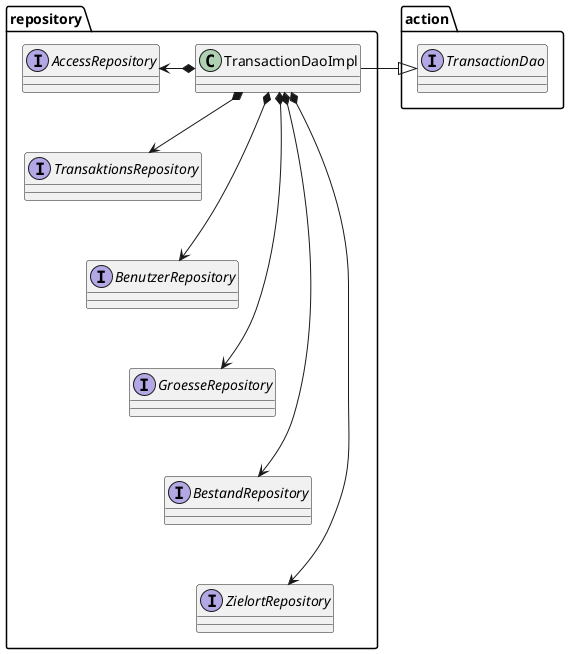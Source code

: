 @startuml
package action {
interface TransactionDao
}

package repository {
class TransactionDaoImpl
interface AccessRepository
interface TransaktionsRepository
interface BenutzerRepository
interface GroesseRepository
interface BestandRepository
interface ZielortRepository
interface AccessRepository
}

TransactionDaoImpl -|> TransactionDao 
TransactionDaoImpl *-> AccessRepository
TransactionDaoImpl *-> TransaktionsRepository
TransactionDaoImpl *-> BenutzerRepository
TransactionDaoImpl *-> GroesseRepository
TransactionDaoImpl *-> BestandRepository
TransactionDaoImpl *-> ZielortRepository

AccessRepository        --[hidden] TransaktionsRepository
TransaktionsRepository  --[hidden] BenutzerRepository
BenutzerRepository      --[hidden] GroesseRepository
GroesseRepository       --[hidden] BestandRepository
BestandRepository       --[hidden] ZielortRepository
@enduml
